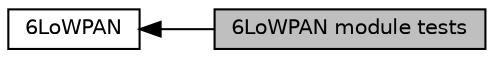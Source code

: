 digraph "6LoWPAN module tests"
{
  edge [fontname="Helvetica",fontsize="10",labelfontname="Helvetica",labelfontsize="10"];
  node [fontname="Helvetica",fontsize="10",shape=record];
  rankdir=LR;
  Node1 [label="6LoWPAN",height=0.2,width=0.4,color="black", fillcolor="white", style="filled",URL="$d2/db9/group__sixlowpan.html",tooltip="Performs 6LoWPAN compression of IPv6 packets as specified by {4944} and {6282}. "];
  Node0 [label="6LoWPAN module tests",height=0.2,width=0.4,color="black", fillcolor="grey75", style="filled", fontcolor="black"];
  Node1->Node0 [shape=plaintext, dir="back", style="solid"];
}
